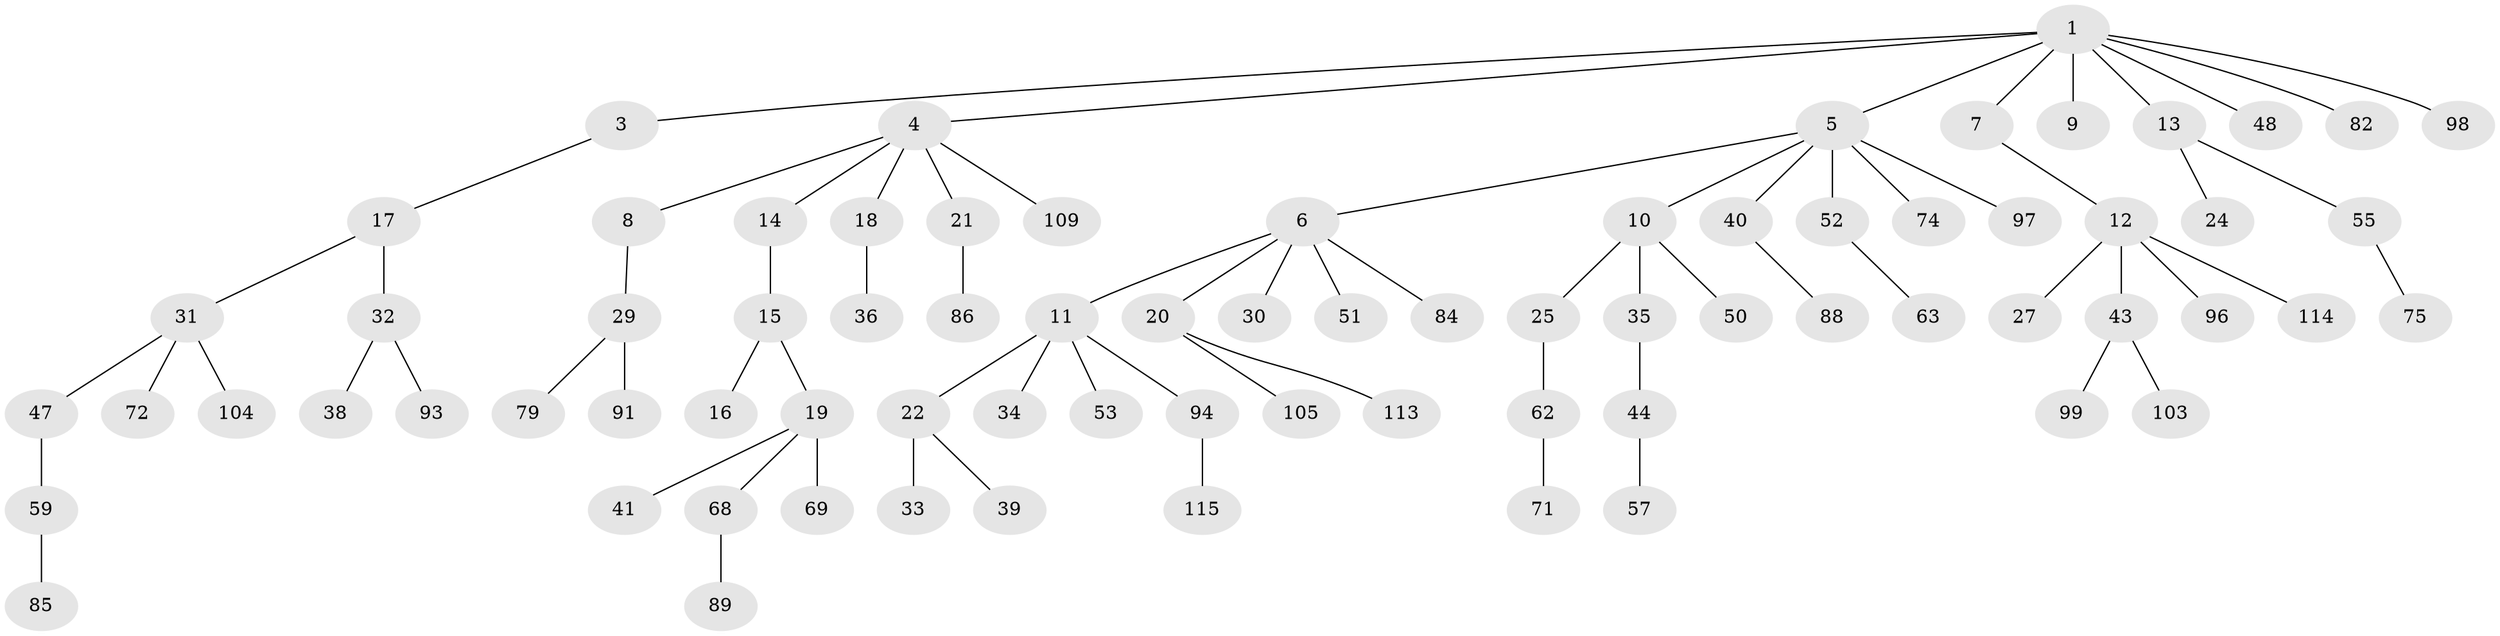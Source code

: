 // original degree distribution, {4: 0.07758620689655173, 7: 0.02586206896551724, 3: 0.1206896551724138, 5: 0.008620689655172414, 2: 0.27586206896551724, 6: 0.008620689655172414, 1: 0.4827586206896552}
// Generated by graph-tools (version 1.1) at 2025/42/03/06/25 10:42:04]
// undirected, 76 vertices, 75 edges
graph export_dot {
graph [start="1"]
  node [color=gray90,style=filled];
  1 [super="+2"];
  3 [super="+58"];
  4 [super="+46"];
  5 [super="+37"];
  6 [super="+64"];
  7;
  8 [super="+26"];
  9 [super="+77"];
  10 [super="+49"];
  11 [super="+23"];
  12 [super="+73"];
  13 [super="+83"];
  14;
  15;
  16 [super="+78"];
  17 [super="+28"];
  18;
  19 [super="+67"];
  20 [super="+87"];
  21 [super="+54"];
  22 [super="+70"];
  24 [super="+101"];
  25 [super="+42"];
  27;
  29 [super="+61"];
  30 [super="+108"];
  31 [super="+56"];
  32;
  33;
  34;
  35 [super="+106"];
  36 [super="+95"];
  38 [super="+60"];
  39 [super="+45"];
  40 [super="+90"];
  41;
  43 [super="+76"];
  44 [super="+110"];
  47 [super="+92"];
  48 [super="+80"];
  50 [super="+81"];
  51;
  52 [super="+66"];
  53;
  55;
  57;
  59 [super="+65"];
  62;
  63;
  68;
  69;
  71;
  72;
  74;
  75 [super="+116"];
  79;
  82;
  84;
  85 [super="+107"];
  86;
  88;
  89;
  91 [super="+102"];
  93;
  94 [super="+100"];
  96;
  97 [super="+112"];
  98 [super="+111"];
  99;
  103;
  104;
  105;
  109;
  113;
  114;
  115;
  1 -- 3;
  1 -- 5;
  1 -- 82;
  1 -- 48;
  1 -- 98;
  1 -- 4;
  1 -- 7;
  1 -- 9;
  1 -- 13;
  3 -- 17;
  4 -- 8;
  4 -- 14;
  4 -- 18;
  4 -- 21;
  4 -- 109;
  5 -- 6;
  5 -- 10;
  5 -- 52;
  5 -- 40;
  5 -- 97;
  5 -- 74;
  6 -- 11;
  6 -- 20;
  6 -- 30;
  6 -- 51;
  6 -- 84;
  7 -- 12;
  8 -- 29;
  10 -- 25;
  10 -- 35;
  10 -- 50;
  11 -- 22;
  11 -- 94;
  11 -- 34;
  11 -- 53;
  12 -- 27;
  12 -- 43;
  12 -- 96;
  12 -- 114;
  13 -- 24;
  13 -- 55;
  14 -- 15;
  15 -- 16;
  15 -- 19;
  17 -- 32;
  17 -- 31;
  18 -- 36;
  19 -- 41;
  19 -- 68;
  19 -- 69;
  20 -- 105;
  20 -- 113;
  21 -- 86;
  22 -- 33;
  22 -- 39;
  25 -- 62;
  29 -- 79;
  29 -- 91;
  31 -- 47;
  31 -- 72;
  31 -- 104;
  32 -- 38;
  32 -- 93;
  35 -- 44;
  40 -- 88;
  43 -- 99;
  43 -- 103;
  44 -- 57;
  47 -- 59;
  52 -- 63;
  55 -- 75;
  59 -- 85;
  62 -- 71;
  68 -- 89;
  94 -- 115;
}

